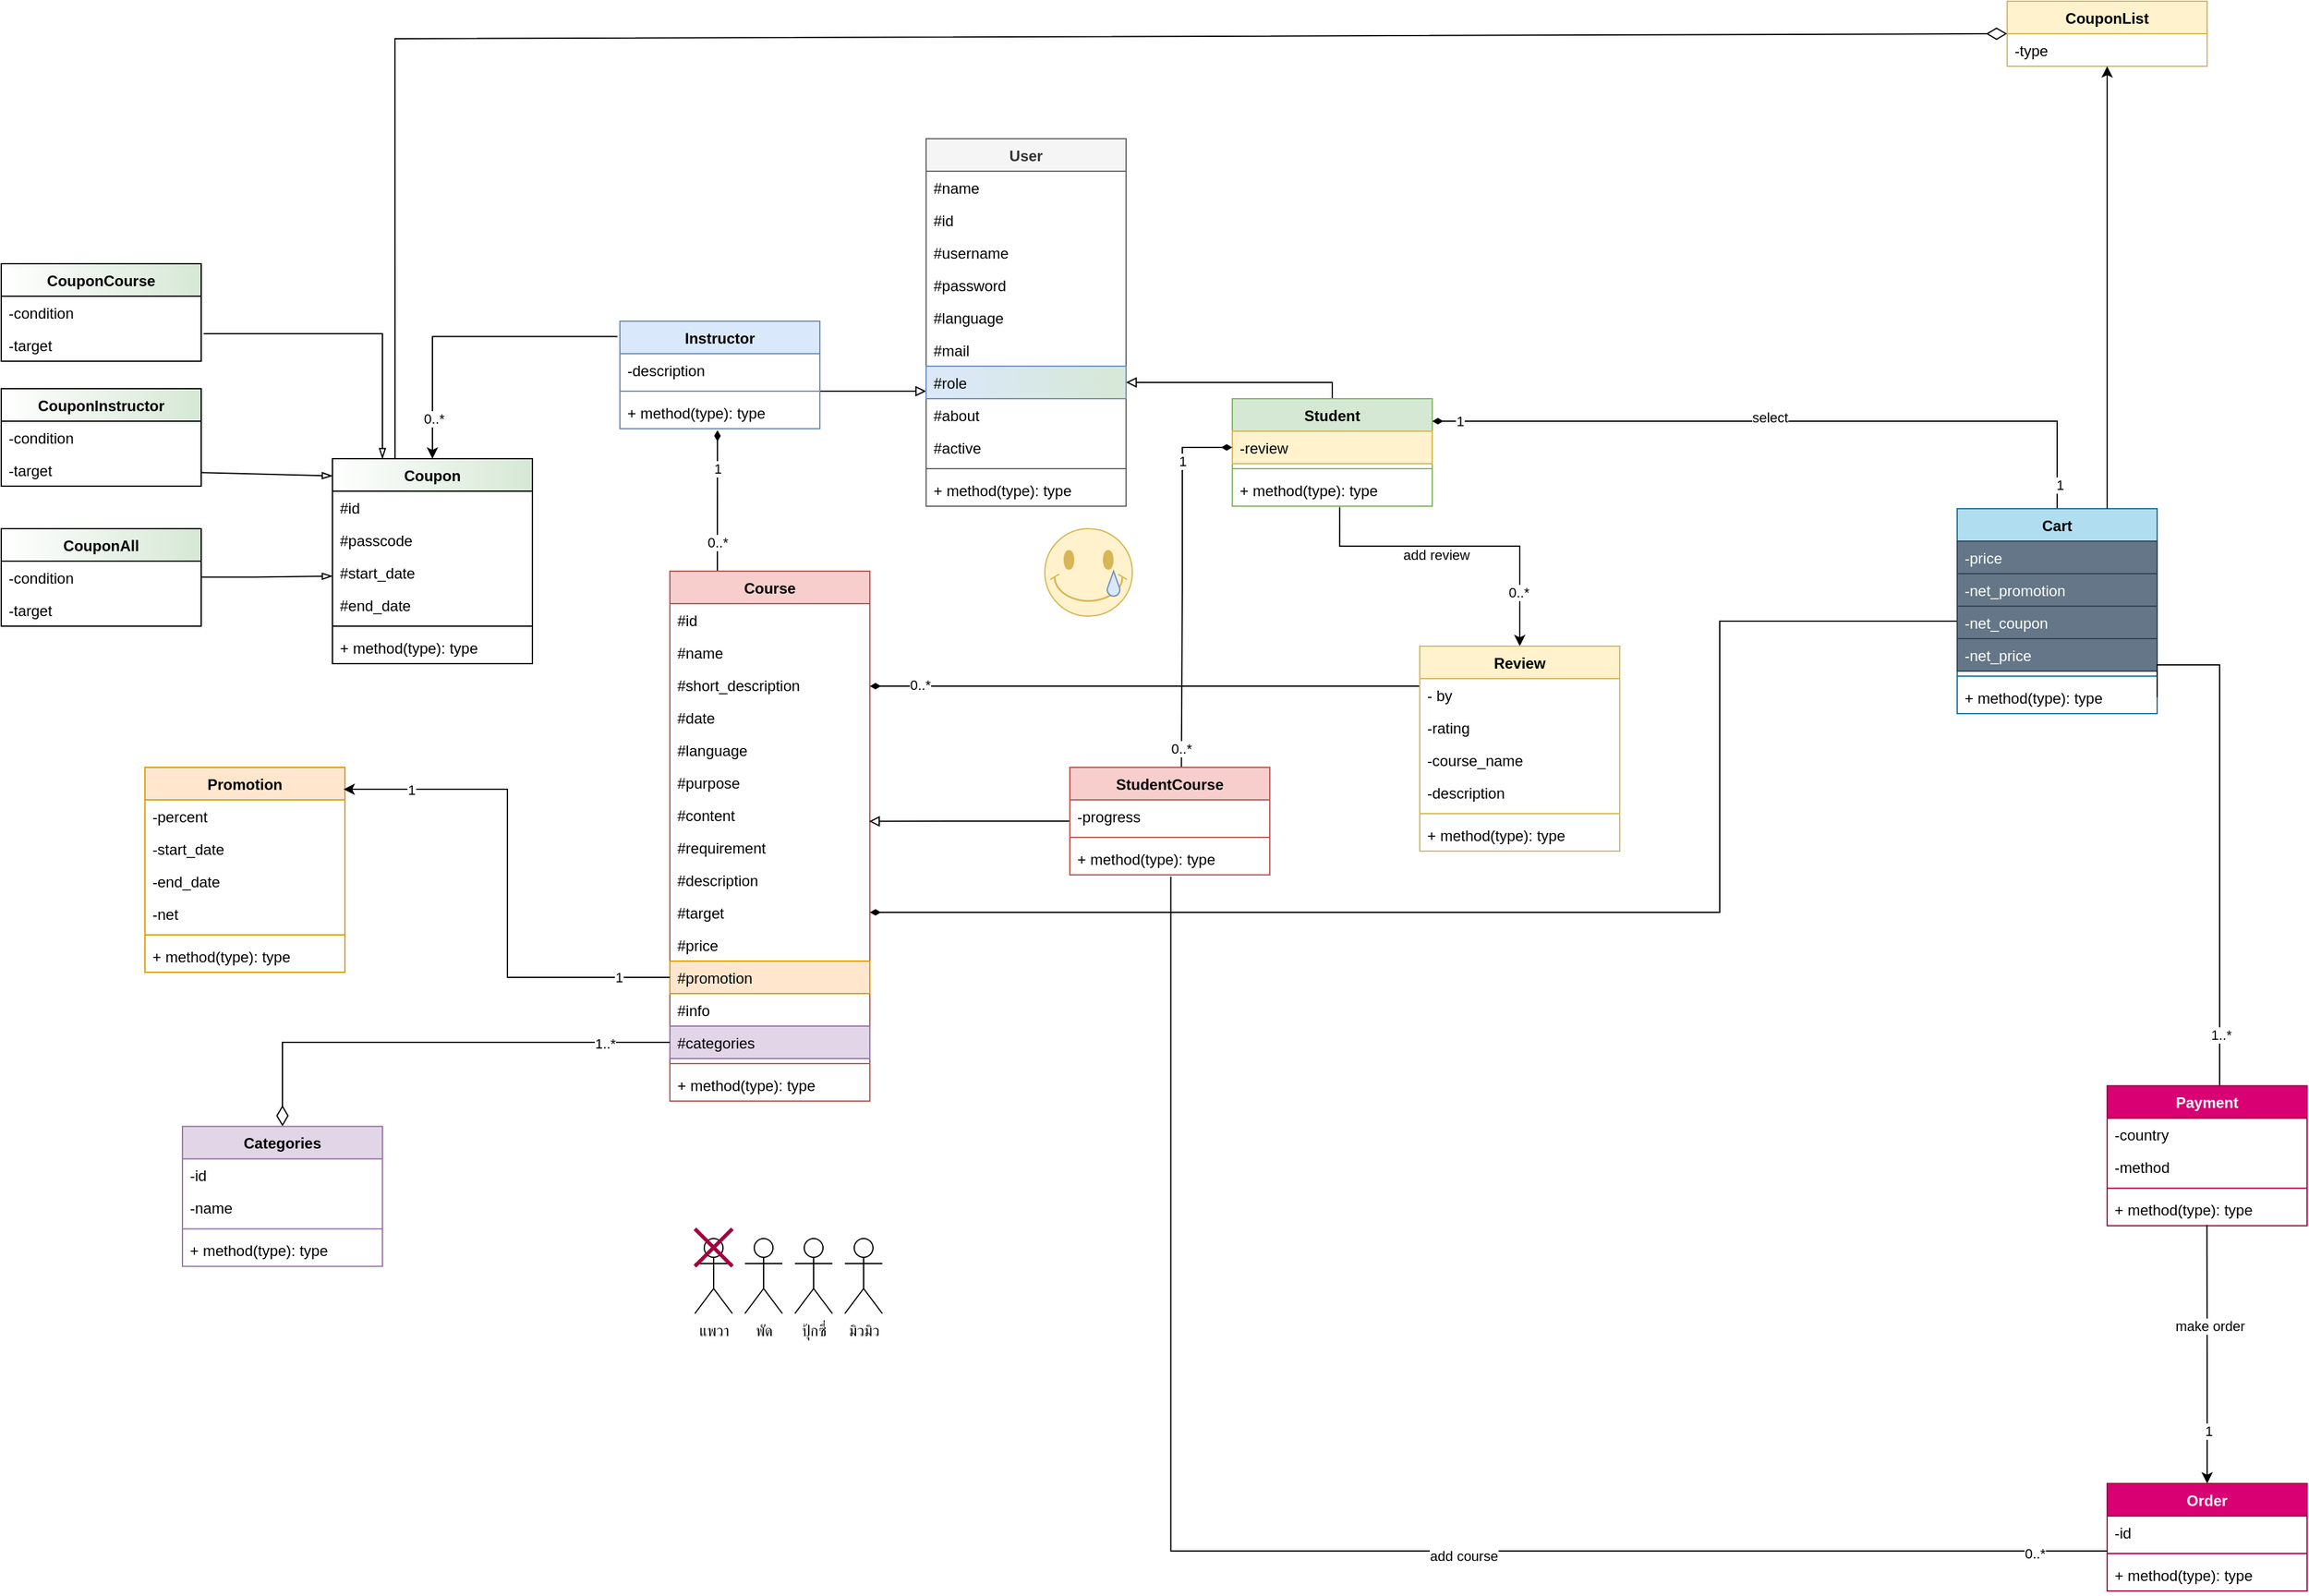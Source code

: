 <mxfile version="20.8.19" type="github">
  <diagram name="Page-1" id="RoZd-cWgufaqt0LcxTIa">
    <mxGraphModel dx="2600" dy="805" grid="1" gridSize="10" guides="1" tooltips="1" connect="1" arrows="1" fold="1" page="1" pageScale="1" pageWidth="850" pageHeight="1100" math="0" shadow="0">
      <root>
        <mxCell id="0" />
        <mxCell id="1" parent="0" />
        <mxCell id="Tzinf3JVh3W3ePzX__Ud-144" style="edgeStyle=orthogonalEdgeStyle;rounded=0;orthogonalLoop=1;jettySize=auto;html=1;endArrow=diamondThin;endFill=1;entryX=0.488;entryY=1.05;entryDx=0;entryDy=0;entryPerimeter=0;" parent="1" source="Tzinf3JVh3W3ePzX__Ud-147" target="Tzinf3JVh3W3ePzX__Ud-170" edge="1">
          <mxGeometry relative="1" as="geometry">
            <mxPoint x="120" y="616" as="targetPoint" />
            <Array as="points">
              <mxPoint x="78" y="656" />
              <mxPoint x="78" y="656" />
            </Array>
          </mxGeometry>
        </mxCell>
        <mxCell id="Tzinf3JVh3W3ePzX__Ud-145" value="1" style="edgeLabel;html=1;align=center;verticalAlign=middle;resizable=0;points=[];" parent="Tzinf3JVh3W3ePzX__Ud-144" vertex="1" connectable="0">
          <mxGeometry x="0.462" relative="1" as="geometry">
            <mxPoint as="offset" />
          </mxGeometry>
        </mxCell>
        <mxCell id="Tzinf3JVh3W3ePzX__Ud-146" value="0..*" style="edgeLabel;html=1;align=center;verticalAlign=middle;resizable=0;points=[];" parent="Tzinf3JVh3W3ePzX__Ud-144" vertex="1" connectable="0">
          <mxGeometry x="-0.58" relative="1" as="geometry">
            <mxPoint as="offset" />
          </mxGeometry>
        </mxCell>
        <mxCell id="Tzinf3JVh3W3ePzX__Ud-147" value="Course" style="swimlane;fontStyle=1;align=center;verticalAlign=top;childLayout=stackLayout;horizontal=1;startSize=26;horizontalStack=0;resizeParent=1;resizeParentMax=0;resizeLast=0;collapsible=1;marginBottom=0;fillColor=#f8cecc;strokeColor=#b85450;" parent="1" vertex="1">
          <mxGeometry x="40" y="686" width="160" height="424" as="geometry" />
        </mxCell>
        <mxCell id="Tzinf3JVh3W3ePzX__Ud-148" value="#id" style="text;strokeColor=none;fillColor=none;align=left;verticalAlign=top;spacingLeft=4;spacingRight=4;overflow=hidden;rotatable=0;points=[[0,0.5],[1,0.5]];portConstraint=eastwest;" parent="Tzinf3JVh3W3ePzX__Ud-147" vertex="1">
          <mxGeometry y="26" width="160" height="26" as="geometry" />
        </mxCell>
        <mxCell id="Tzinf3JVh3W3ePzX__Ud-149" value="#name&#xa;" style="text;strokeColor=none;fillColor=none;align=left;verticalAlign=top;spacingLeft=4;spacingRight=4;overflow=hidden;rotatable=0;points=[[0,0.5],[1,0.5]];portConstraint=eastwest;" parent="Tzinf3JVh3W3ePzX__Ud-147" vertex="1">
          <mxGeometry y="52" width="160" height="26" as="geometry" />
        </mxCell>
        <mxCell id="Tzinf3JVh3W3ePzX__Ud-150" value="#short_description" style="text;strokeColor=none;fillColor=none;align=left;verticalAlign=top;spacingLeft=4;spacingRight=4;overflow=hidden;rotatable=0;points=[[0,0.5],[1,0.5]];portConstraint=eastwest;" parent="Tzinf3JVh3W3ePzX__Ud-147" vertex="1">
          <mxGeometry y="78" width="160" height="26" as="geometry" />
        </mxCell>
        <mxCell id="Tzinf3JVh3W3ePzX__Ud-151" value="#date" style="text;strokeColor=none;fillColor=none;align=left;verticalAlign=top;spacingLeft=4;spacingRight=4;overflow=hidden;rotatable=0;points=[[0,0.5],[1,0.5]];portConstraint=eastwest;" parent="Tzinf3JVh3W3ePzX__Ud-147" vertex="1">
          <mxGeometry y="104" width="160" height="26" as="geometry" />
        </mxCell>
        <mxCell id="Tzinf3JVh3W3ePzX__Ud-152" value="#language" style="text;strokeColor=none;fillColor=none;align=left;verticalAlign=top;spacingLeft=4;spacingRight=4;overflow=hidden;rotatable=0;points=[[0,0.5],[1,0.5]];portConstraint=eastwest;" parent="Tzinf3JVh3W3ePzX__Ud-147" vertex="1">
          <mxGeometry y="130" width="160" height="26" as="geometry" />
        </mxCell>
        <mxCell id="Tzinf3JVh3W3ePzX__Ud-153" value="#purpose" style="text;strokeColor=none;fillColor=none;align=left;verticalAlign=top;spacingLeft=4;spacingRight=4;overflow=hidden;rotatable=0;points=[[0,0.5],[1,0.5]];portConstraint=eastwest;" parent="Tzinf3JVh3W3ePzX__Ud-147" vertex="1">
          <mxGeometry y="156" width="160" height="26" as="geometry" />
        </mxCell>
        <mxCell id="Tzinf3JVh3W3ePzX__Ud-154" value="#content" style="text;strokeColor=none;fillColor=none;align=left;verticalAlign=top;spacingLeft=4;spacingRight=4;overflow=hidden;rotatable=0;points=[[0,0.5],[1,0.5]];portConstraint=eastwest;" parent="Tzinf3JVh3W3ePzX__Ud-147" vertex="1">
          <mxGeometry y="182" width="160" height="26" as="geometry" />
        </mxCell>
        <mxCell id="Tzinf3JVh3W3ePzX__Ud-155" value="#requirement" style="text;strokeColor=none;fillColor=none;align=left;verticalAlign=top;spacingLeft=4;spacingRight=4;overflow=hidden;rotatable=0;points=[[0,0.5],[1,0.5]];portConstraint=eastwest;" parent="Tzinf3JVh3W3ePzX__Ud-147" vertex="1">
          <mxGeometry y="208" width="160" height="26" as="geometry" />
        </mxCell>
        <mxCell id="Tzinf3JVh3W3ePzX__Ud-156" value="#description" style="text;strokeColor=none;fillColor=none;align=left;verticalAlign=top;spacingLeft=4;spacingRight=4;overflow=hidden;rotatable=0;points=[[0,0.5],[1,0.5]];portConstraint=eastwest;" parent="Tzinf3JVh3W3ePzX__Ud-147" vertex="1">
          <mxGeometry y="234" width="160" height="26" as="geometry" />
        </mxCell>
        <mxCell id="Tzinf3JVh3W3ePzX__Ud-157" style="edgeStyle=orthogonalEdgeStyle;rounded=0;orthogonalLoop=1;jettySize=auto;html=1;startArrow=diamondThin;startFill=1;endArrow=none;endFill=0;" parent="Tzinf3JVh3W3ePzX__Ud-147" source="Tzinf3JVh3W3ePzX__Ud-158" edge="1">
          <mxGeometry relative="1" as="geometry">
            <mxPoint x="1030" y="40" as="targetPoint" />
            <Array as="points">
              <mxPoint x="840" y="273" />
              <mxPoint x="840" y="40" />
            </Array>
          </mxGeometry>
        </mxCell>
        <mxCell id="Tzinf3JVh3W3ePzX__Ud-158" value="#target" style="text;strokeColor=none;fillColor=none;align=left;verticalAlign=top;spacingLeft=4;spacingRight=4;overflow=hidden;rotatable=0;points=[[0,0.5],[1,0.5]];portConstraint=eastwest;" parent="Tzinf3JVh3W3ePzX__Ud-147" vertex="1">
          <mxGeometry y="260" width="160" height="26" as="geometry" />
        </mxCell>
        <mxCell id="Tzinf3JVh3W3ePzX__Ud-159" value="#price" style="text;strokeColor=none;fillColor=none;align=left;verticalAlign=top;spacingLeft=4;spacingRight=4;overflow=hidden;rotatable=0;points=[[0,0.5],[1,0.5]];portConstraint=eastwest;" parent="Tzinf3JVh3W3ePzX__Ud-147" vertex="1">
          <mxGeometry y="286" width="160" height="26" as="geometry" />
        </mxCell>
        <mxCell id="Tzinf3JVh3W3ePzX__Ud-160" value="#promotion" style="text;strokeColor=#d79b00;fillColor=#ffe6cc;align=left;verticalAlign=top;spacingLeft=4;spacingRight=4;overflow=hidden;rotatable=0;points=[[0,0.5],[1,0.5]];portConstraint=eastwest;" parent="Tzinf3JVh3W3ePzX__Ud-147" vertex="1">
          <mxGeometry y="312" width="160" height="26" as="geometry" />
        </mxCell>
        <mxCell id="Tzinf3JVh3W3ePzX__Ud-161" value="#info" style="text;strokeColor=none;fillColor=none;align=left;verticalAlign=top;spacingLeft=4;spacingRight=4;overflow=hidden;rotatable=0;points=[[0,0.5],[1,0.5]];portConstraint=eastwest;" parent="Tzinf3JVh3W3ePzX__Ud-147" vertex="1">
          <mxGeometry y="338" width="160" height="26" as="geometry" />
        </mxCell>
        <mxCell id="Tzinf3JVh3W3ePzX__Ud-162" value="#categories" style="text;strokeColor=#9673a6;fillColor=#e1d5e7;align=left;verticalAlign=top;spacingLeft=4;spacingRight=4;overflow=hidden;rotatable=0;points=[[0,0.5],[1,0.5]];portConstraint=eastwest;" parent="Tzinf3JVh3W3ePzX__Ud-147" vertex="1">
          <mxGeometry y="364" width="160" height="26" as="geometry" />
        </mxCell>
        <mxCell id="Tzinf3JVh3W3ePzX__Ud-163" value="" style="line;strokeWidth=1;fillColor=none;align=left;verticalAlign=middle;spacingTop=-1;spacingLeft=3;spacingRight=3;rotatable=0;labelPosition=right;points=[];portConstraint=eastwest;strokeColor=inherit;" parent="Tzinf3JVh3W3ePzX__Ud-147" vertex="1">
          <mxGeometry y="390" width="160" height="8" as="geometry" />
        </mxCell>
        <mxCell id="Tzinf3JVh3W3ePzX__Ud-164" value="+ method(type): type" style="text;strokeColor=none;fillColor=none;align=left;verticalAlign=top;spacingLeft=4;spacingRight=4;overflow=hidden;rotatable=0;points=[[0,0.5],[1,0.5]];portConstraint=eastwest;" parent="Tzinf3JVh3W3ePzX__Ud-147" vertex="1">
          <mxGeometry y="398" width="160" height="26" as="geometry" />
        </mxCell>
        <mxCell id="Tzinf3JVh3W3ePzX__Ud-165" style="edgeStyle=orthogonalEdgeStyle;rounded=0;orthogonalLoop=1;jettySize=auto;html=1;endArrow=block;endFill=0;startArrow=none;startFill=0;" parent="1" source="Tzinf3JVh3W3ePzX__Ud-166" target="Tzinf3JVh3W3ePzX__Ud-183" edge="1">
          <mxGeometry relative="1" as="geometry">
            <Array as="points">
              <mxPoint x="230" y="542" />
              <mxPoint x="230" y="542" />
            </Array>
          </mxGeometry>
        </mxCell>
        <mxCell id="Tzinf3JVh3W3ePzX__Ud-166" value="Instructor" style="swimlane;fontStyle=1;align=center;verticalAlign=top;childLayout=stackLayout;horizontal=1;startSize=26;horizontalStack=0;resizeParent=1;resizeParentMax=0;resizeLast=0;collapsible=1;marginBottom=0;fillColor=#dae8fc;strokeColor=#6c8ebf;" parent="1" vertex="1">
          <mxGeometry y="486" width="160" height="86" as="geometry" />
        </mxCell>
        <mxCell id="Tzinf3JVh3W3ePzX__Ud-167" value="-description" style="text;strokeColor=none;fillColor=none;align=left;verticalAlign=top;spacingLeft=4;spacingRight=4;overflow=hidden;rotatable=0;points=[[0,0.5],[1,0.5]];portConstraint=eastwest;" parent="Tzinf3JVh3W3ePzX__Ud-166" vertex="1">
          <mxGeometry y="26" width="160" height="26" as="geometry" />
        </mxCell>
        <mxCell id="Tzinf3JVh3W3ePzX__Ud-169" value="" style="line;strokeWidth=1;fillColor=none;align=left;verticalAlign=middle;spacingTop=-1;spacingLeft=3;spacingRight=3;rotatable=0;labelPosition=right;points=[];portConstraint=eastwest;strokeColor=inherit;" parent="Tzinf3JVh3W3ePzX__Ud-166" vertex="1">
          <mxGeometry y="52" width="160" height="8" as="geometry" />
        </mxCell>
        <mxCell id="Tzinf3JVh3W3ePzX__Ud-170" value="+ method(type): type" style="text;strokeColor=none;fillColor=none;align=left;verticalAlign=top;spacingLeft=4;spacingRight=4;overflow=hidden;rotatable=0;points=[[0,0.5],[1,0.5]];portConstraint=eastwest;" parent="Tzinf3JVh3W3ePzX__Ud-166" vertex="1">
          <mxGeometry y="60" width="160" height="26" as="geometry" />
        </mxCell>
        <mxCell id="Tzinf3JVh3W3ePzX__Ud-171" style="edgeStyle=orthogonalEdgeStyle;rounded=0;orthogonalLoop=1;jettySize=auto;html=1;endArrow=block;endFill=0;startArrow=none;startFill=0;entryX=1;entryY=0.5;entryDx=0;entryDy=0;" parent="1" source="Tzinf3JVh3W3ePzX__Ud-172" target="Tzinf3JVh3W3ePzX__Ud-183" edge="1">
          <mxGeometry relative="1" as="geometry">
            <Array as="points">
              <mxPoint x="570" y="535" />
            </Array>
          </mxGeometry>
        </mxCell>
        <mxCell id="Tzinf3JVh3W3ePzX__Ud-172" value="Student" style="swimlane;fontStyle=1;align=center;verticalAlign=top;childLayout=stackLayout;horizontal=1;startSize=26;horizontalStack=0;resizeParent=1;resizeParentMax=0;resizeLast=0;collapsible=1;marginBottom=0;fillColor=#d5e8d4;strokeColor=#82b366;" parent="1" vertex="1">
          <mxGeometry x="490" y="548" width="160" height="86" as="geometry" />
        </mxCell>
        <mxCell id="Tzinf3JVh3W3ePzX__Ud-173" value="-review" style="text;strokeColor=#d6b656;fillColor=#fff2cc;align=left;verticalAlign=top;spacingLeft=4;spacingRight=4;overflow=hidden;rotatable=0;points=[[0,0.5],[1,0.5]];portConstraint=eastwest;" parent="Tzinf3JVh3W3ePzX__Ud-172" vertex="1">
          <mxGeometry y="26" width="160" height="26" as="geometry" />
        </mxCell>
        <mxCell id="Tzinf3JVh3W3ePzX__Ud-174" value="" style="line;strokeWidth=1;fillColor=none;align=left;verticalAlign=middle;spacingTop=-1;spacingLeft=3;spacingRight=3;rotatable=0;labelPosition=right;points=[];portConstraint=eastwest;strokeColor=inherit;" parent="Tzinf3JVh3W3ePzX__Ud-172" vertex="1">
          <mxGeometry y="52" width="160" height="8" as="geometry" />
        </mxCell>
        <mxCell id="Tzinf3JVh3W3ePzX__Ud-175" value="+ method(type): type" style="text;strokeColor=none;fillColor=none;align=left;verticalAlign=top;spacingLeft=4;spacingRight=4;overflow=hidden;rotatable=0;points=[[0,0.5],[1,0.5]];portConstraint=eastwest;" parent="Tzinf3JVh3W3ePzX__Ud-172" vertex="1">
          <mxGeometry y="60" width="160" height="26" as="geometry" />
        </mxCell>
        <mxCell id="Tzinf3JVh3W3ePzX__Ud-176" value="User" style="swimlane;fontStyle=1;align=center;verticalAlign=top;childLayout=stackLayout;horizontal=1;startSize=26;horizontalStack=0;resizeParent=1;resizeParentMax=0;resizeLast=0;collapsible=1;marginBottom=0;fillColor=#f5f5f5;fontColor=#333333;strokeColor=#666666;" parent="1" vertex="1">
          <mxGeometry x="245" y="340" width="160" height="294" as="geometry">
            <mxRectangle x="640" y="80" width="90" height="30" as="alternateBounds" />
          </mxGeometry>
        </mxCell>
        <mxCell id="Tzinf3JVh3W3ePzX__Ud-177" value="#name" style="text;strokeColor=none;fillColor=none;align=left;verticalAlign=top;spacingLeft=4;spacingRight=4;overflow=hidden;rotatable=0;points=[[0,0.5],[1,0.5]];portConstraint=eastwest;" parent="Tzinf3JVh3W3ePzX__Ud-176" vertex="1">
          <mxGeometry y="26" width="160" height="26" as="geometry" />
        </mxCell>
        <mxCell id="Tzinf3JVh3W3ePzX__Ud-178" value="#id" style="text;strokeColor=none;fillColor=none;align=left;verticalAlign=top;spacingLeft=4;spacingRight=4;overflow=hidden;rotatable=0;points=[[0,0.5],[1,0.5]];portConstraint=eastwest;" parent="Tzinf3JVh3W3ePzX__Ud-176" vertex="1">
          <mxGeometry y="52" width="160" height="26" as="geometry" />
        </mxCell>
        <mxCell id="Tzinf3JVh3W3ePzX__Ud-179" value="#username" style="text;strokeColor=none;fillColor=none;align=left;verticalAlign=top;spacingLeft=4;spacingRight=4;overflow=hidden;rotatable=0;points=[[0,0.5],[1,0.5]];portConstraint=eastwest;" parent="Tzinf3JVh3W3ePzX__Ud-176" vertex="1">
          <mxGeometry y="78" width="160" height="26" as="geometry" />
        </mxCell>
        <mxCell id="Tzinf3JVh3W3ePzX__Ud-180" value="#password" style="text;strokeColor=none;fillColor=none;align=left;verticalAlign=top;spacingLeft=4;spacingRight=4;overflow=hidden;rotatable=0;points=[[0,0.5],[1,0.5]];portConstraint=eastwest;" parent="Tzinf3JVh3W3ePzX__Ud-176" vertex="1">
          <mxGeometry y="104" width="160" height="26" as="geometry" />
        </mxCell>
        <mxCell id="Tzinf3JVh3W3ePzX__Ud-181" value="#language" style="text;strokeColor=none;fillColor=none;align=left;verticalAlign=top;spacingLeft=4;spacingRight=4;overflow=hidden;rotatable=0;points=[[0,0.5],[1,0.5]];portConstraint=eastwest;" parent="Tzinf3JVh3W3ePzX__Ud-176" vertex="1">
          <mxGeometry y="130" width="160" height="26" as="geometry" />
        </mxCell>
        <mxCell id="Tzinf3JVh3W3ePzX__Ud-182" value="#mail" style="text;strokeColor=none;fillColor=none;align=left;verticalAlign=top;spacingLeft=4;spacingRight=4;overflow=hidden;rotatable=0;points=[[0,0.5],[1,0.5]];portConstraint=eastwest;" parent="Tzinf3JVh3W3ePzX__Ud-176" vertex="1">
          <mxGeometry y="156" width="160" height="26" as="geometry" />
        </mxCell>
        <mxCell id="Tzinf3JVh3W3ePzX__Ud-183" value="#role" style="text;strokeColor=#6c8ebf;fillColor=#dae8fc;align=left;verticalAlign=top;spacingLeft=4;spacingRight=4;overflow=hidden;rotatable=0;points=[[0,0.5],[1,0.5]];portConstraint=eastwest;gradientColor=#d6e8d5;gradientDirection=east;" parent="Tzinf3JVh3W3ePzX__Ud-176" vertex="1">
          <mxGeometry y="182" width="160" height="26" as="geometry" />
        </mxCell>
        <mxCell id="Tzinf3JVh3W3ePzX__Ud-184" value="#about" style="text;strokeColor=none;fillColor=none;align=left;verticalAlign=top;spacingLeft=4;spacingRight=4;overflow=hidden;rotatable=0;points=[[0,0.5],[1,0.5]];portConstraint=eastwest;" parent="Tzinf3JVh3W3ePzX__Ud-176" vertex="1">
          <mxGeometry y="208" width="160" height="26" as="geometry" />
        </mxCell>
        <mxCell id="Tzinf3JVh3W3ePzX__Ud-185" value="#active" style="text;strokeColor=none;fillColor=none;align=left;verticalAlign=top;spacingLeft=4;spacingRight=4;overflow=hidden;rotatable=0;points=[[0,0.5],[1,0.5]];portConstraint=eastwest;" parent="Tzinf3JVh3W3ePzX__Ud-176" vertex="1">
          <mxGeometry y="234" width="160" height="26" as="geometry" />
        </mxCell>
        <mxCell id="Tzinf3JVh3W3ePzX__Ud-186" value="" style="line;strokeWidth=1;fillColor=none;align=left;verticalAlign=middle;spacingTop=-1;spacingLeft=3;spacingRight=3;rotatable=0;labelPosition=right;points=[];portConstraint=eastwest;strokeColor=inherit;" parent="Tzinf3JVh3W3ePzX__Ud-176" vertex="1">
          <mxGeometry y="260" width="160" height="8" as="geometry" />
        </mxCell>
        <mxCell id="Tzinf3JVh3W3ePzX__Ud-187" value="+ method(type): type" style="text;strokeColor=none;fillColor=none;align=left;verticalAlign=top;spacingLeft=4;spacingRight=4;overflow=hidden;rotatable=0;points=[[0,0.5],[1,0.5]];portConstraint=eastwest;" parent="Tzinf3JVh3W3ePzX__Ud-176" vertex="1">
          <mxGeometry y="268" width="160" height="26" as="geometry" />
        </mxCell>
        <mxCell id="Tzinf3JVh3W3ePzX__Ud-188" style="edgeStyle=orthogonalEdgeStyle;rounded=0;orthogonalLoop=1;jettySize=auto;html=1;entryX=0.537;entryY=1.027;entryDx=0;entryDy=0;startArrow=classic;startFill=1;endArrow=none;endFill=0;entryPerimeter=0;" parent="1" source="Tzinf3JVh3W3ePzX__Ud-193" target="Tzinf3JVh3W3ePzX__Ud-175" edge="1">
          <mxGeometry relative="1" as="geometry">
            <Array as="points">
              <mxPoint x="720" y="666" />
              <mxPoint x="576" y="666" />
            </Array>
          </mxGeometry>
        </mxCell>
        <mxCell id="Tzinf3JVh3W3ePzX__Ud-189" value="add review" style="edgeLabel;html=1;align=center;verticalAlign=middle;resizable=0;points=[];" parent="Tzinf3JVh3W3ePzX__Ud-188" vertex="1" connectable="0">
          <mxGeometry x="0.156" relative="1" as="geometry">
            <mxPoint y="7" as="offset" />
          </mxGeometry>
        </mxCell>
        <mxCell id="Tzinf3JVh3W3ePzX__Ud-190" value="0..*" style="edgeLabel;html=1;align=center;verticalAlign=middle;resizable=0;points=[];" parent="Tzinf3JVh3W3ePzX__Ud-188" vertex="1" connectable="0">
          <mxGeometry x="-0.664" y="1" relative="1" as="geometry">
            <mxPoint as="offset" />
          </mxGeometry>
        </mxCell>
        <mxCell id="Tzinf3JVh3W3ePzX__Ud-191" style="edgeStyle=orthogonalEdgeStyle;rounded=0;orthogonalLoop=1;jettySize=auto;html=1;startArrow=none;startFill=0;endArrow=diamondThin;endFill=1;" parent="1" source="Tzinf3JVh3W3ePzX__Ud-193" target="Tzinf3JVh3W3ePzX__Ud-147" edge="1">
          <mxGeometry relative="1" as="geometry">
            <Array as="points">
              <mxPoint x="280" y="778" />
              <mxPoint x="280" y="778" />
            </Array>
          </mxGeometry>
        </mxCell>
        <mxCell id="Tzinf3JVh3W3ePzX__Ud-192" value="0..*" style="edgeLabel;html=1;align=center;verticalAlign=middle;resizable=0;points=[];" parent="Tzinf3JVh3W3ePzX__Ud-191" vertex="1" connectable="0">
          <mxGeometry x="-0.771" y="2" relative="1" as="geometry">
            <mxPoint x="-350" y="-3" as="offset" />
          </mxGeometry>
        </mxCell>
        <mxCell id="Tzinf3JVh3W3ePzX__Ud-193" value="Review" style="swimlane;fontStyle=1;align=center;verticalAlign=top;childLayout=stackLayout;horizontal=1;startSize=26;horizontalStack=0;resizeParent=1;resizeParentMax=0;resizeLast=0;collapsible=1;marginBottom=0;fillColor=#fff2cc;strokeColor=#d6b656;" parent="1" vertex="1">
          <mxGeometry x="640" y="746" width="160" height="164" as="geometry" />
        </mxCell>
        <mxCell id="Tzinf3JVh3W3ePzX__Ud-194" value="- by" style="text;strokeColor=none;fillColor=none;align=left;verticalAlign=top;spacingLeft=4;spacingRight=4;overflow=hidden;rotatable=0;points=[[0,0.5],[1,0.5]];portConstraint=eastwest;" parent="Tzinf3JVh3W3ePzX__Ud-193" vertex="1">
          <mxGeometry y="26" width="160" height="26" as="geometry" />
        </mxCell>
        <mxCell id="Tzinf3JVh3W3ePzX__Ud-195" value="-rating" style="text;strokeColor=none;fillColor=none;align=left;verticalAlign=top;spacingLeft=4;spacingRight=4;overflow=hidden;rotatable=0;points=[[0,0.5],[1,0.5]];portConstraint=eastwest;" parent="Tzinf3JVh3W3ePzX__Ud-193" vertex="1">
          <mxGeometry y="52" width="160" height="26" as="geometry" />
        </mxCell>
        <mxCell id="Tzinf3JVh3W3ePzX__Ud-196" value="-course_name" style="text;strokeColor=none;fillColor=none;align=left;verticalAlign=top;spacingLeft=4;spacingRight=4;overflow=hidden;rotatable=0;points=[[0,0.5],[1,0.5]];portConstraint=eastwest;" parent="Tzinf3JVh3W3ePzX__Ud-193" vertex="1">
          <mxGeometry y="78" width="160" height="26" as="geometry" />
        </mxCell>
        <mxCell id="Tzinf3JVh3W3ePzX__Ud-197" value="-description" style="text;strokeColor=none;fillColor=none;align=left;verticalAlign=top;spacingLeft=4;spacingRight=4;overflow=hidden;rotatable=0;points=[[0,0.5],[1,0.5]];portConstraint=eastwest;" parent="Tzinf3JVh3W3ePzX__Ud-193" vertex="1">
          <mxGeometry y="104" width="160" height="26" as="geometry" />
        </mxCell>
        <mxCell id="Tzinf3JVh3W3ePzX__Ud-198" value="" style="line;strokeWidth=1;fillColor=none;align=left;verticalAlign=middle;spacingTop=-1;spacingLeft=3;spacingRight=3;rotatable=0;labelPosition=right;points=[];portConstraint=eastwest;strokeColor=inherit;" parent="Tzinf3JVh3W3ePzX__Ud-193" vertex="1">
          <mxGeometry y="130" width="160" height="8" as="geometry" />
        </mxCell>
        <mxCell id="Tzinf3JVh3W3ePzX__Ud-199" value="+ method(type): type" style="text;strokeColor=none;fillColor=none;align=left;verticalAlign=top;spacingLeft=4;spacingRight=4;overflow=hidden;rotatable=0;points=[[0,0.5],[1,0.5]];portConstraint=eastwest;" parent="Tzinf3JVh3W3ePzX__Ud-193" vertex="1">
          <mxGeometry y="138" width="160" height="26" as="geometry" />
        </mxCell>
        <mxCell id="Tzinf3JVh3W3ePzX__Ud-200" style="edgeStyle=orthogonalEdgeStyle;rounded=0;orthogonalLoop=1;jettySize=auto;html=1;entryX=0;entryY=0.5;entryDx=0;entryDy=0;startArrow=diamondThin;startFill=0;endArrow=none;endFill=0;exitX=0.5;exitY=0;exitDx=0;exitDy=0;endSize=0;startSize=14;" parent="1" source="Tzinf3JVh3W3ePzX__Ud-202" target="Tzinf3JVh3W3ePzX__Ud-162" edge="1">
          <mxGeometry relative="1" as="geometry">
            <Array as="points">
              <mxPoint x="-270" y="1063" />
            </Array>
          </mxGeometry>
        </mxCell>
        <mxCell id="Tzinf3JVh3W3ePzX__Ud-201" value="1..*" style="edgeLabel;html=1;align=center;verticalAlign=middle;resizable=0;points=[];" parent="Tzinf3JVh3W3ePzX__Ud-200" vertex="1" connectable="0">
          <mxGeometry x="0.721" y="-1" relative="1" as="geometry">
            <mxPoint as="offset" />
          </mxGeometry>
        </mxCell>
        <mxCell id="Tzinf3JVh3W3ePzX__Ud-202" value="Categories" style="swimlane;fontStyle=1;align=center;verticalAlign=top;childLayout=stackLayout;horizontal=1;startSize=26;horizontalStack=0;resizeParent=1;resizeParentMax=0;resizeLast=0;collapsible=1;marginBottom=0;fillColor=#e1d5e7;strokeColor=#9673a6;" parent="1" vertex="1">
          <mxGeometry x="-350" y="1130.21" width="160" height="112" as="geometry" />
        </mxCell>
        <mxCell id="Tzinf3JVh3W3ePzX__Ud-203" value="-id" style="text;strokeColor=none;fillColor=none;align=left;verticalAlign=top;spacingLeft=4;spacingRight=4;overflow=hidden;rotatable=0;points=[[0,0.5],[1,0.5]];portConstraint=eastwest;" parent="Tzinf3JVh3W3ePzX__Ud-202" vertex="1">
          <mxGeometry y="26" width="160" height="26" as="geometry" />
        </mxCell>
        <mxCell id="Tzinf3JVh3W3ePzX__Ud-204" value="-name" style="text;strokeColor=none;fillColor=none;align=left;verticalAlign=top;spacingLeft=4;spacingRight=4;overflow=hidden;rotatable=0;points=[[0,0.5],[1,0.5]];portConstraint=eastwest;" parent="Tzinf3JVh3W3ePzX__Ud-202" vertex="1">
          <mxGeometry y="52" width="160" height="26" as="geometry" />
        </mxCell>
        <mxCell id="Tzinf3JVh3W3ePzX__Ud-205" value="" style="line;strokeWidth=1;fillColor=none;align=left;verticalAlign=middle;spacingTop=-1;spacingLeft=3;spacingRight=3;rotatable=0;labelPosition=right;points=[];portConstraint=eastwest;strokeColor=inherit;" parent="Tzinf3JVh3W3ePzX__Ud-202" vertex="1">
          <mxGeometry y="78" width="160" height="8" as="geometry" />
        </mxCell>
        <mxCell id="Tzinf3JVh3W3ePzX__Ud-206" value="+ method(type): type" style="text;strokeColor=none;fillColor=none;align=left;verticalAlign=top;spacingLeft=4;spacingRight=4;overflow=hidden;rotatable=0;points=[[0,0.5],[1,0.5]];portConstraint=eastwest;" parent="Tzinf3JVh3W3ePzX__Ud-202" vertex="1">
          <mxGeometry y="86" width="160" height="26" as="geometry" />
        </mxCell>
        <mxCell id="Tzinf3JVh3W3ePzX__Ud-207" style="edgeStyle=orthogonalEdgeStyle;rounded=0;orthogonalLoop=1;jettySize=auto;html=1;startArrow=none;startFill=0;endArrow=diamondThin;endFill=1;" parent="1" source="Tzinf3JVh3W3ePzX__Ud-212" edge="1">
          <mxGeometry relative="1" as="geometry">
            <Array as="points">
              <mxPoint x="1150" y="566" />
            </Array>
            <mxPoint x="650" y="566" as="targetPoint" />
          </mxGeometry>
        </mxCell>
        <mxCell id="Tzinf3JVh3W3ePzX__Ud-208" value="1" style="edgeLabel;html=1;align=center;verticalAlign=middle;resizable=0;points=[];" parent="Tzinf3JVh3W3ePzX__Ud-207" vertex="1" connectable="0">
          <mxGeometry x="-0.931" y="-2" relative="1" as="geometry">
            <mxPoint as="offset" />
          </mxGeometry>
        </mxCell>
        <mxCell id="Tzinf3JVh3W3ePzX__Ud-209" value="1" style="edgeLabel;html=1;align=center;verticalAlign=middle;resizable=0;points=[];" parent="Tzinf3JVh3W3ePzX__Ud-207" vertex="1" connectable="0">
          <mxGeometry x="0.923" relative="1" as="geometry">
            <mxPoint as="offset" />
          </mxGeometry>
        </mxCell>
        <mxCell id="Tzinf3JVh3W3ePzX__Ud-210" value="select" style="edgeLabel;html=1;align=center;verticalAlign=middle;resizable=0;points=[];" parent="Tzinf3JVh3W3ePzX__Ud-207" vertex="1" connectable="0">
          <mxGeometry x="0.054" y="-3" relative="1" as="geometry">
            <mxPoint as="offset" />
          </mxGeometry>
        </mxCell>
        <mxCell id="Tzinf3JVh3W3ePzX__Ud-212" value="Cart" style="swimlane;fontStyle=1;align=center;verticalAlign=top;childLayout=stackLayout;horizontal=1;startSize=26;horizontalStack=0;resizeParent=1;resizeParentMax=0;resizeLast=0;collapsible=1;marginBottom=0;fillColor=#b1ddf0;strokeColor=#10739e;" parent="1" vertex="1">
          <mxGeometry x="1070" y="636" width="160" height="164" as="geometry" />
        </mxCell>
        <mxCell id="Tzinf3JVh3W3ePzX__Ud-213" value="-price&#xa;" style="text;strokeColor=#314354;fillColor=#647687;align=left;verticalAlign=top;spacingLeft=4;spacingRight=4;overflow=hidden;rotatable=0;points=[[0,0.5],[1,0.5]];portConstraint=eastwest;fontColor=#ffffff;" parent="Tzinf3JVh3W3ePzX__Ud-212" vertex="1">
          <mxGeometry y="26" width="160" height="26" as="geometry" />
        </mxCell>
        <mxCell id="Tzinf3JVh3W3ePzX__Ud-214" value="-net_promotion" style="text;strokeColor=#314354;fillColor=#647687;align=left;verticalAlign=top;spacingLeft=4;spacingRight=4;overflow=hidden;rotatable=0;points=[[0,0.5],[1,0.5]];portConstraint=eastwest;fontColor=#ffffff;" parent="Tzinf3JVh3W3ePzX__Ud-212" vertex="1">
          <mxGeometry y="52" width="160" height="26" as="geometry" />
        </mxCell>
        <mxCell id="Tzinf3JVh3W3ePzX__Ud-287" value="-net_coupon" style="text;strokeColor=#314354;fillColor=#647687;align=left;verticalAlign=top;spacingLeft=4;spacingRight=4;overflow=hidden;rotatable=0;points=[[0,0.5],[1,0.5]];portConstraint=eastwest;fontColor=#ffffff;" parent="Tzinf3JVh3W3ePzX__Ud-212" vertex="1">
          <mxGeometry y="78" width="160" height="26" as="geometry" />
        </mxCell>
        <mxCell id="Tzinf3JVh3W3ePzX__Ud-215" value="-net_price&#xa;" style="text;strokeColor=#314354;fillColor=#647687;align=left;verticalAlign=top;spacingLeft=4;spacingRight=4;overflow=hidden;rotatable=0;points=[[0,0.5],[1,0.5]];portConstraint=eastwest;fontColor=#ffffff;" parent="Tzinf3JVh3W3ePzX__Ud-212" vertex="1">
          <mxGeometry y="104" width="160" height="26" as="geometry" />
        </mxCell>
        <mxCell id="Tzinf3JVh3W3ePzX__Ud-216" value="" style="line;strokeWidth=1;fillColor=none;align=left;verticalAlign=middle;spacingTop=-1;spacingLeft=3;spacingRight=3;rotatable=0;labelPosition=right;points=[];portConstraint=eastwest;strokeColor=inherit;" parent="Tzinf3JVh3W3ePzX__Ud-212" vertex="1">
          <mxGeometry y="130" width="160" height="8" as="geometry" />
        </mxCell>
        <mxCell id="Tzinf3JVh3W3ePzX__Ud-217" value="+ method(type): type" style="text;strokeColor=none;fillColor=none;align=left;verticalAlign=top;spacingLeft=4;spacingRight=4;overflow=hidden;rotatable=0;points=[[0,0.5],[1,0.5]];portConstraint=eastwest;" parent="Tzinf3JVh3W3ePzX__Ud-212" vertex="1">
          <mxGeometry y="138" width="160" height="26" as="geometry" />
        </mxCell>
        <mxCell id="Tzinf3JVh3W3ePzX__Ud-218" style="edgeStyle=orthogonalEdgeStyle;rounded=0;orthogonalLoop=1;jettySize=auto;html=1;startArrow=none;startFill=0;endArrow=none;endFill=0;entryX=1;entryY=0.5;entryDx=0;entryDy=0;" parent="1" source="Tzinf3JVh3W3ePzX__Ud-220" target="Tzinf3JVh3W3ePzX__Ud-217" edge="1">
          <mxGeometry relative="1" as="geometry">
            <mxPoint x="1171" y="867.71" as="targetPoint" />
            <Array as="points">
              <mxPoint x="1280" y="761" />
              <mxPoint x="1230" y="761" />
            </Array>
          </mxGeometry>
        </mxCell>
        <mxCell id="Tzinf3JVh3W3ePzX__Ud-294" value="1..*" style="edgeLabel;html=1;align=center;verticalAlign=middle;resizable=0;points=[];" parent="Tzinf3JVh3W3ePzX__Ud-218" vertex="1" connectable="0">
          <mxGeometry x="-0.802" y="-1" relative="1" as="geometry">
            <mxPoint as="offset" />
          </mxGeometry>
        </mxCell>
        <mxCell id="Tzinf3JVh3W3ePzX__Ud-220" value="Payment" style="swimlane;fontStyle=1;align=center;verticalAlign=top;childLayout=stackLayout;horizontal=1;startSize=26;horizontalStack=0;resizeParent=1;resizeParentMax=0;resizeLast=0;collapsible=1;marginBottom=0;fillColor=#d80073;fontColor=#ffffff;strokeColor=#A50040;" parent="1" vertex="1">
          <mxGeometry x="1190" y="1097.71" width="160" height="112" as="geometry" />
        </mxCell>
        <mxCell id="Tzinf3JVh3W3ePzX__Ud-221" value="-country" style="text;strokeColor=none;fillColor=none;align=left;verticalAlign=top;spacingLeft=4;spacingRight=4;overflow=hidden;rotatable=0;points=[[0,0.5],[1,0.5]];portConstraint=eastwest;" parent="Tzinf3JVh3W3ePzX__Ud-220" vertex="1">
          <mxGeometry y="26" width="160" height="26" as="geometry" />
        </mxCell>
        <mxCell id="Tzinf3JVh3W3ePzX__Ud-222" value="-method" style="text;strokeColor=none;fillColor=none;align=left;verticalAlign=top;spacingLeft=4;spacingRight=4;overflow=hidden;rotatable=0;points=[[0,0.5],[1,0.5]];portConstraint=eastwest;" parent="Tzinf3JVh3W3ePzX__Ud-220" vertex="1">
          <mxGeometry y="52" width="160" height="26" as="geometry" />
        </mxCell>
        <mxCell id="Tzinf3JVh3W3ePzX__Ud-225" value="" style="line;strokeWidth=1;fillColor=none;align=left;verticalAlign=middle;spacingTop=-1;spacingLeft=3;spacingRight=3;rotatable=0;labelPosition=right;points=[];portConstraint=eastwest;strokeColor=inherit;" parent="Tzinf3JVh3W3ePzX__Ud-220" vertex="1">
          <mxGeometry y="78" width="160" height="8" as="geometry" />
        </mxCell>
        <mxCell id="Tzinf3JVh3W3ePzX__Ud-226" value="+ method(type): type" style="text;strokeColor=none;fillColor=none;align=left;verticalAlign=top;spacingLeft=4;spacingRight=4;overflow=hidden;rotatable=0;points=[[0,0.5],[1,0.5]];portConstraint=eastwest;" parent="Tzinf3JVh3W3ePzX__Ud-220" vertex="1">
          <mxGeometry y="86" width="160" height="26" as="geometry" />
        </mxCell>
        <mxCell id="Tzinf3JVh3W3ePzX__Ud-227" value="Promotion" style="swimlane;fontStyle=1;align=center;verticalAlign=top;childLayout=stackLayout;horizontal=1;startSize=26;horizontalStack=0;resizeParent=1;resizeParentMax=0;resizeLast=0;collapsible=1;marginBottom=0;fillColor=#ffe6cc;strokeColor=#d79b00;" parent="1" vertex="1">
          <mxGeometry x="-380" y="843" width="160" height="164" as="geometry" />
        </mxCell>
        <mxCell id="Tzinf3JVh3W3ePzX__Ud-228" value="-percent" style="text;strokeColor=none;fillColor=none;align=left;verticalAlign=top;spacingLeft=4;spacingRight=4;overflow=hidden;rotatable=0;points=[[0,0.5],[1,0.5]];portConstraint=eastwest;" parent="Tzinf3JVh3W3ePzX__Ud-227" vertex="1">
          <mxGeometry y="26" width="160" height="26" as="geometry" />
        </mxCell>
        <mxCell id="Tzinf3JVh3W3ePzX__Ud-229" value="-start_date" style="text;strokeColor=none;fillColor=none;align=left;verticalAlign=top;spacingLeft=4;spacingRight=4;overflow=hidden;rotatable=0;points=[[0,0.5],[1,0.5]];portConstraint=eastwest;" parent="Tzinf3JVh3W3ePzX__Ud-227" vertex="1">
          <mxGeometry y="52" width="160" height="26" as="geometry" />
        </mxCell>
        <mxCell id="Tzinf3JVh3W3ePzX__Ud-230" value="-end_date" style="text;strokeColor=none;fillColor=none;align=left;verticalAlign=top;spacingLeft=4;spacingRight=4;overflow=hidden;rotatable=0;points=[[0,0.5],[1,0.5]];portConstraint=eastwest;" parent="Tzinf3JVh3W3ePzX__Ud-227" vertex="1">
          <mxGeometry y="78" width="160" height="26" as="geometry" />
        </mxCell>
        <mxCell id="Tzinf3JVh3W3ePzX__Ud-231" value="-net" style="text;strokeColor=none;fillColor=none;align=left;verticalAlign=top;spacingLeft=4;spacingRight=4;overflow=hidden;rotatable=0;points=[[0,0.5],[1,0.5]];portConstraint=eastwest;" parent="Tzinf3JVh3W3ePzX__Ud-227" vertex="1">
          <mxGeometry y="104" width="160" height="26" as="geometry" />
        </mxCell>
        <mxCell id="Tzinf3JVh3W3ePzX__Ud-232" value="" style="line;strokeWidth=1;fillColor=none;align=left;verticalAlign=middle;spacingTop=-1;spacingLeft=3;spacingRight=3;rotatable=0;labelPosition=right;points=[];portConstraint=eastwest;strokeColor=inherit;" parent="Tzinf3JVh3W3ePzX__Ud-227" vertex="1">
          <mxGeometry y="130" width="160" height="8" as="geometry" />
        </mxCell>
        <mxCell id="Tzinf3JVh3W3ePzX__Ud-233" value="+ method(type): type" style="text;strokeColor=none;fillColor=none;align=left;verticalAlign=top;spacingLeft=4;spacingRight=4;overflow=hidden;rotatable=0;points=[[0,0.5],[1,0.5]];portConstraint=eastwest;" parent="Tzinf3JVh3W3ePzX__Ud-227" vertex="1">
          <mxGeometry y="138" width="160" height="26" as="geometry" />
        </mxCell>
        <mxCell id="Tzinf3JVh3W3ePzX__Ud-241" style="edgeStyle=orthogonalEdgeStyle;rounded=0;orthogonalLoop=1;jettySize=auto;html=1;entryX=0.558;entryY=-0.004;entryDx=0;entryDy=0;entryPerimeter=0;startArrow=diamondThin;startFill=1;endArrow=none;endFill=0;" parent="1" target="Tzinf3JVh3W3ePzX__Ud-266" edge="1">
          <mxGeometry relative="1" as="geometry">
            <mxPoint x="490" y="587" as="sourcePoint" />
            <Array as="points">
              <mxPoint x="450" y="587" />
              <mxPoint x="450" y="700" />
              <mxPoint x="449" y="700" />
            </Array>
          </mxGeometry>
        </mxCell>
        <mxCell id="Tzinf3JVh3W3ePzX__Ud-242" value="0..*" style="edgeLabel;html=1;align=center;verticalAlign=middle;resizable=0;points=[];" parent="Tzinf3JVh3W3ePzX__Ud-241" vertex="1" connectable="0">
          <mxGeometry x="0.896" y="-1" relative="1" as="geometry">
            <mxPoint as="offset" />
          </mxGeometry>
        </mxCell>
        <mxCell id="Tzinf3JVh3W3ePzX__Ud-243" value="1" style="edgeLabel;html=1;align=center;verticalAlign=middle;resizable=0;points=[];" parent="Tzinf3JVh3W3ePzX__Ud-241" vertex="1" connectable="0">
          <mxGeometry x="-0.656" relative="1" as="geometry">
            <mxPoint as="offset" />
          </mxGeometry>
        </mxCell>
        <mxCell id="Tzinf3JVh3W3ePzX__Ud-244" style="edgeStyle=orthogonalEdgeStyle;rounded=0;orthogonalLoop=1;jettySize=auto;html=1;entryX=0.993;entryY=0.107;entryDx=0;entryDy=0;entryPerimeter=0;startArrow=none;startFill=0;endArrow=classic;endFill=1;" parent="1" source="Tzinf3JVh3W3ePzX__Ud-160" target="Tzinf3JVh3W3ePzX__Ud-227" edge="1">
          <mxGeometry relative="1" as="geometry">
            <Array as="points" />
          </mxGeometry>
        </mxCell>
        <mxCell id="Tzinf3JVh3W3ePzX__Ud-245" value="1" style="edgeLabel;html=1;align=center;verticalAlign=middle;resizable=0;points=[];" parent="Tzinf3JVh3W3ePzX__Ud-244" vertex="1" connectable="0">
          <mxGeometry x="0.737" relative="1" as="geometry">
            <mxPoint as="offset" />
          </mxGeometry>
        </mxCell>
        <mxCell id="Tzinf3JVh3W3ePzX__Ud-246" value="1" style="edgeLabel;html=1;align=center;verticalAlign=middle;resizable=0;points=[];" parent="Tzinf3JVh3W3ePzX__Ud-244" vertex="1" connectable="0">
          <mxGeometry x="-0.802" relative="1" as="geometry">
            <mxPoint as="offset" />
          </mxGeometry>
        </mxCell>
        <mxCell id="Tzinf3JVh3W3ePzX__Ud-247" style="edgeStyle=orthogonalEdgeStyle;rounded=0;orthogonalLoop=1;jettySize=auto;html=1;entryX=-0.012;entryY=0.143;entryDx=0;entryDy=0;entryPerimeter=0;startArrow=classic;startFill=1;endArrow=none;endFill=0;exitX=0.5;exitY=0;exitDx=0;exitDy=0;" parent="1" source="Tzinf3JVh3W3ePzX__Ud-248" target="Tzinf3JVh3W3ePzX__Ud-166" edge="1">
          <mxGeometry relative="1" as="geometry">
            <Array as="points">
              <mxPoint x="-150" y="498" />
            </Array>
          </mxGeometry>
        </mxCell>
        <mxCell id="Tzinf3JVh3W3ePzX__Ud-290" value="0..*" style="edgeLabel;html=1;align=center;verticalAlign=middle;resizable=0;points=[];" parent="Tzinf3JVh3W3ePzX__Ud-247" vertex="1" connectable="0">
          <mxGeometry x="-0.739" y="-1" relative="1" as="geometry">
            <mxPoint as="offset" />
          </mxGeometry>
        </mxCell>
        <mxCell id="Tzinf3JVh3W3ePzX__Ud-248" value="Coupon" style="swimlane;fontStyle=1;align=center;verticalAlign=top;childLayout=stackLayout;horizontal=1;startSize=26;horizontalStack=0;resizeParent=1;resizeParentMax=0;resizeLast=0;collapsible=1;marginBottom=0;fillStyle=auto;gradientColor=#d6e8d5;gradientDirection=east;" parent="1" vertex="1">
          <mxGeometry x="-230" y="596" width="160" height="164" as="geometry" />
        </mxCell>
        <mxCell id="Tzinf3JVh3W3ePzX__Ud-249" value="#id" style="text;strokeColor=none;fillColor=none;align=left;verticalAlign=top;spacingLeft=4;spacingRight=4;overflow=hidden;rotatable=0;points=[[0,0.5],[1,0.5]];portConstraint=eastwest;" parent="Tzinf3JVh3W3ePzX__Ud-248" vertex="1">
          <mxGeometry y="26" width="160" height="26" as="geometry" />
        </mxCell>
        <mxCell id="Tzinf3JVh3W3ePzX__Ud-250" value="#passcode" style="text;strokeColor=none;fillColor=none;align=left;verticalAlign=top;spacingLeft=4;spacingRight=4;overflow=hidden;rotatable=0;points=[[0,0.5],[1,0.5]];portConstraint=eastwest;" parent="Tzinf3JVh3W3ePzX__Ud-248" vertex="1">
          <mxGeometry y="52" width="160" height="26" as="geometry" />
        </mxCell>
        <mxCell id="Tzinf3JVh3W3ePzX__Ud-251" value="#start_date" style="text;strokeColor=none;fillColor=none;align=left;verticalAlign=top;spacingLeft=4;spacingRight=4;overflow=hidden;rotatable=0;points=[[0,0.5],[1,0.5]];portConstraint=eastwest;" parent="Tzinf3JVh3W3ePzX__Ud-248" vertex="1">
          <mxGeometry y="78" width="160" height="26" as="geometry" />
        </mxCell>
        <mxCell id="Tzinf3JVh3W3ePzX__Ud-252" value="#end_date" style="text;strokeColor=none;fillColor=none;align=left;verticalAlign=top;spacingLeft=4;spacingRight=4;overflow=hidden;rotatable=0;points=[[0,0.5],[1,0.5]];portConstraint=eastwest;" parent="Tzinf3JVh3W3ePzX__Ud-248" vertex="1">
          <mxGeometry y="104" width="160" height="26" as="geometry" />
        </mxCell>
        <mxCell id="Tzinf3JVh3W3ePzX__Ud-254" value="" style="line;strokeWidth=1;fillColor=none;align=left;verticalAlign=middle;spacingTop=-1;spacingLeft=3;spacingRight=3;rotatable=0;labelPosition=right;points=[];portConstraint=eastwest;strokeColor=inherit;fillStyle=auto;" parent="Tzinf3JVh3W3ePzX__Ud-248" vertex="1">
          <mxGeometry y="130" width="160" height="8" as="geometry" />
        </mxCell>
        <mxCell id="Tzinf3JVh3W3ePzX__Ud-255" value="+ method(type): type" style="text;strokeColor=none;fillColor=none;align=left;verticalAlign=top;spacingLeft=4;spacingRight=4;overflow=hidden;rotatable=0;points=[[0,0.5],[1,0.5]];portConstraint=eastwest;" parent="Tzinf3JVh3W3ePzX__Ud-248" vertex="1">
          <mxGeometry y="138" width="160" height="26" as="geometry" />
        </mxCell>
        <mxCell id="Tzinf3JVh3W3ePzX__Ud-256" style="edgeStyle=orthogonalEdgeStyle;rounded=0;orthogonalLoop=1;jettySize=auto;html=1;entryX=0.499;entryY=0.978;entryDx=0;entryDy=0;entryPerimeter=0;startArrow=classic;startFill=1;endArrow=none;endFill=0;" parent="1" source="Tzinf3JVh3W3ePzX__Ud-258" target="Tzinf3JVh3W3ePzX__Ud-226" edge="1">
          <mxGeometry relative="1" as="geometry" />
        </mxCell>
        <mxCell id="Tzinf3JVh3W3ePzX__Ud-257" value="make order" style="edgeLabel;html=1;align=center;verticalAlign=middle;resizable=0;points=[];" parent="Tzinf3JVh3W3ePzX__Ud-256" vertex="1" connectable="0">
          <mxGeometry x="0.223" y="-2" relative="1" as="geometry">
            <mxPoint as="offset" />
          </mxGeometry>
        </mxCell>
        <mxCell id="Tzinf3JVh3W3ePzX__Ud-293" value="1" style="edgeLabel;html=1;align=center;verticalAlign=middle;resizable=0;points=[];" parent="Tzinf3JVh3W3ePzX__Ud-256" vertex="1" connectable="0">
          <mxGeometry x="-0.593" y="-1" relative="1" as="geometry">
            <mxPoint as="offset" />
          </mxGeometry>
        </mxCell>
        <mxCell id="Tzinf3JVh3W3ePzX__Ud-258" value="Order" style="swimlane;fontStyle=1;align=center;verticalAlign=top;childLayout=stackLayout;horizontal=1;startSize=26;horizontalStack=0;resizeParent=1;resizeParentMax=0;resizeLast=0;collapsible=1;marginBottom=0;fillColor=#d80073;fontColor=#ffffff;strokeColor=#A50040;" parent="1" vertex="1">
          <mxGeometry x="1190" y="1416" width="160" height="86" as="geometry" />
        </mxCell>
        <mxCell id="Tzinf3JVh3W3ePzX__Ud-259" value="-id" style="text;strokeColor=none;fillColor=none;align=left;verticalAlign=top;spacingLeft=4;spacingRight=4;overflow=hidden;rotatable=0;points=[[0,0.5],[1,0.5]];portConstraint=eastwest;" parent="Tzinf3JVh3W3ePzX__Ud-258" vertex="1">
          <mxGeometry y="26" width="160" height="26" as="geometry" />
        </mxCell>
        <mxCell id="Tzinf3JVh3W3ePzX__Ud-263" value="" style="line;strokeWidth=1;fillColor=none;align=left;verticalAlign=middle;spacingTop=-1;spacingLeft=3;spacingRight=3;rotatable=0;labelPosition=right;points=[];portConstraint=eastwest;strokeColor=inherit;" parent="Tzinf3JVh3W3ePzX__Ud-258" vertex="1">
          <mxGeometry y="52" width="160" height="8" as="geometry" />
        </mxCell>
        <mxCell id="Tzinf3JVh3W3ePzX__Ud-264" value="+ method(type): type" style="text;strokeColor=none;fillColor=none;align=left;verticalAlign=top;spacingLeft=4;spacingRight=4;overflow=hidden;rotatable=0;points=[[0,0.5],[1,0.5]];portConstraint=eastwest;" parent="Tzinf3JVh3W3ePzX__Ud-258" vertex="1">
          <mxGeometry y="60" width="160" height="26" as="geometry" />
        </mxCell>
        <mxCell id="Tzinf3JVh3W3ePzX__Ud-265" style="edgeStyle=orthogonalEdgeStyle;rounded=0;orthogonalLoop=1;jettySize=auto;html=1;entryX=0.996;entryY=0.698;entryDx=0;entryDy=0;entryPerimeter=0;startArrow=none;startFill=0;endArrow=block;endFill=0;" parent="1" source="Tzinf3JVh3W3ePzX__Ud-266" target="Tzinf3JVh3W3ePzX__Ud-154" edge="1">
          <mxGeometry relative="1" as="geometry" />
        </mxCell>
        <mxCell id="Tzinf3JVh3W3ePzX__Ud-266" value="StudentCourse" style="swimlane;fontStyle=1;align=center;verticalAlign=top;childLayout=stackLayout;horizontal=1;startSize=26;horizontalStack=0;resizeParent=1;resizeParentMax=0;resizeLast=0;collapsible=1;marginBottom=0;fillColor=#f8cecc;strokeColor=#b85450;" parent="1" vertex="1">
          <mxGeometry x="360" y="843" width="160" height="86" as="geometry" />
        </mxCell>
        <mxCell id="Tzinf3JVh3W3ePzX__Ud-267" value="-progress" style="text;align=left;verticalAlign=top;spacingLeft=4;spacingRight=4;overflow=hidden;rotatable=0;points=[[0,0.5],[1,0.5]];portConstraint=eastwest;" parent="Tzinf3JVh3W3ePzX__Ud-266" vertex="1">
          <mxGeometry y="26" width="160" height="26" as="geometry" />
        </mxCell>
        <mxCell id="Tzinf3JVh3W3ePzX__Ud-268" value="" style="line;strokeWidth=1;fillColor=none;align=left;verticalAlign=middle;spacingTop=-1;spacingLeft=3;spacingRight=3;rotatable=0;labelPosition=right;points=[];portConstraint=eastwest;strokeColor=inherit;" parent="Tzinf3JVh3W3ePzX__Ud-266" vertex="1">
          <mxGeometry y="52" width="160" height="8" as="geometry" />
        </mxCell>
        <mxCell id="Tzinf3JVh3W3ePzX__Ud-269" value="+ method(type): type" style="text;strokeColor=none;fillColor=none;align=left;verticalAlign=top;spacingLeft=4;spacingRight=4;overflow=hidden;rotatable=0;points=[[0,0.5],[1,0.5]];portConstraint=eastwest;" parent="Tzinf3JVh3W3ePzX__Ud-266" vertex="1">
          <mxGeometry y="60" width="160" height="26" as="geometry" />
        </mxCell>
        <mxCell id="Tzinf3JVh3W3ePzX__Ud-270" style="edgeStyle=orthogonalEdgeStyle;rounded=0;orthogonalLoop=1;jettySize=auto;html=1;entryX=0.505;entryY=1.058;entryDx=0;entryDy=0;entryPerimeter=0;startArrow=none;startFill=0;endArrow=none;endFill=0;exitX=0;exitY=0.077;exitDx=0;exitDy=0;exitPerimeter=0;" parent="1" target="Tzinf3JVh3W3ePzX__Ud-269" edge="1">
          <mxGeometry relative="1" as="geometry">
            <Array as="points">
              <mxPoint x="441" y="1470" />
            </Array>
            <mxPoint x="1190.0" y="1470.002" as="sourcePoint" />
          </mxGeometry>
        </mxCell>
        <mxCell id="Tzinf3JVh3W3ePzX__Ud-271" value="add course" style="edgeLabel;html=1;align=center;verticalAlign=middle;resizable=0;points=[];" parent="Tzinf3JVh3W3ePzX__Ud-270" vertex="1" connectable="0">
          <mxGeometry x="-0.201" y="4" relative="1" as="geometry">
            <mxPoint as="offset" />
          </mxGeometry>
        </mxCell>
        <mxCell id="Tzinf3JVh3W3ePzX__Ud-295" value="0..*" style="edgeLabel;html=1;align=center;verticalAlign=middle;resizable=0;points=[];" parent="Tzinf3JVh3W3ePzX__Ud-270" vertex="1" connectable="0">
          <mxGeometry x="-0.909" y="2" relative="1" as="geometry">
            <mxPoint as="offset" />
          </mxGeometry>
        </mxCell>
        <mxCell id="Tzinf3JVh3W3ePzX__Ud-272" value="CouponCourse" style="swimlane;fontStyle=1;align=center;verticalAlign=top;childLayout=stackLayout;horizontal=1;startSize=26;horizontalStack=0;resizeParent=1;resizeParentMax=0;resizeLast=0;collapsible=1;marginBottom=0;fillStyle=auto;gradientColor=#d6e8d5;gradientDirection=east;" parent="1" vertex="1">
          <mxGeometry x="-495" y="440" width="160" height="78" as="geometry" />
        </mxCell>
        <mxCell id="Tzinf3JVh3W3ePzX__Ud-273" value="-condition" style="text;strokeColor=none;fillColor=none;align=left;verticalAlign=top;spacingLeft=4;spacingRight=4;overflow=hidden;rotatable=0;points=[[0,0.5],[1,0.5]];portConstraint=eastwest;" parent="Tzinf3JVh3W3ePzX__Ud-272" vertex="1">
          <mxGeometry y="26" width="160" height="26" as="geometry" />
        </mxCell>
        <mxCell id="Tzinf3JVh3W3ePzX__Ud-274" value="-target" style="text;strokeColor=none;fillColor=none;align=left;verticalAlign=top;spacingLeft=4;spacingRight=4;overflow=hidden;rotatable=0;points=[[0,0.5],[1,0.5]];portConstraint=eastwest;" parent="Tzinf3JVh3W3ePzX__Ud-272" vertex="1">
          <mxGeometry y="52" width="160" height="26" as="geometry" />
        </mxCell>
        <mxCell id="Tzinf3JVh3W3ePzX__Ud-275" value="CouponInstructor" style="swimlane;fontStyle=1;align=center;verticalAlign=top;childLayout=stackLayout;horizontal=1;startSize=26;horizontalStack=0;resizeParent=1;resizeParentMax=0;resizeLast=0;collapsible=1;marginBottom=0;fillStyle=auto;gradientColor=#d6e8d5;gradientDirection=east;" parent="1" vertex="1">
          <mxGeometry x="-495" y="540" width="160" height="78" as="geometry" />
        </mxCell>
        <mxCell id="Tzinf3JVh3W3ePzX__Ud-276" value="-condition" style="text;strokeColor=none;fillColor=none;align=left;verticalAlign=top;spacingLeft=4;spacingRight=4;overflow=hidden;rotatable=0;points=[[0,0.5],[1,0.5]];portConstraint=eastwest;" parent="Tzinf3JVh3W3ePzX__Ud-275" vertex="1">
          <mxGeometry y="26" width="160" height="26" as="geometry" />
        </mxCell>
        <mxCell id="Tzinf3JVh3W3ePzX__Ud-277" value="-target" style="text;strokeColor=none;fillColor=none;align=left;verticalAlign=top;spacingLeft=4;spacingRight=4;overflow=hidden;rotatable=0;points=[[0,0.5],[1,0.5]];portConstraint=eastwest;" parent="Tzinf3JVh3W3ePzX__Ud-275" vertex="1">
          <mxGeometry y="52" width="160" height="26" as="geometry" />
        </mxCell>
        <mxCell id="Tzinf3JVh3W3ePzX__Ud-278" value="CouponAll" style="swimlane;fontStyle=1;align=center;verticalAlign=top;childLayout=stackLayout;horizontal=1;startSize=26;horizontalStack=0;resizeParent=1;resizeParentMax=0;resizeLast=0;collapsible=1;marginBottom=0;fillStyle=auto;gradientColor=#d6e8d5;gradientDirection=east;" parent="1" vertex="1">
          <mxGeometry x="-495" y="652" width="160" height="78" as="geometry" />
        </mxCell>
        <mxCell id="Tzinf3JVh3W3ePzX__Ud-279" value="-condition" style="text;strokeColor=none;fillColor=none;align=left;verticalAlign=top;spacingLeft=4;spacingRight=4;overflow=hidden;rotatable=0;points=[[0,0.5],[1,0.5]];portConstraint=eastwest;" parent="Tzinf3JVh3W3ePzX__Ud-278" vertex="1">
          <mxGeometry y="26" width="160" height="26" as="geometry" />
        </mxCell>
        <mxCell id="Tzinf3JVh3W3ePzX__Ud-280" value="-target" style="text;strokeColor=none;fillColor=none;align=left;verticalAlign=top;spacingLeft=4;spacingRight=4;overflow=hidden;rotatable=0;points=[[0,0.5],[1,0.5]];portConstraint=eastwest;" parent="Tzinf3JVh3W3ePzX__Ud-278" vertex="1">
          <mxGeometry y="52" width="160" height="26" as="geometry" />
        </mxCell>
        <mxCell id="Tzinf3JVh3W3ePzX__Ud-281" value="" style="endArrow=blockThin;html=1;rounded=0;exitX=1.012;exitY=1.153;exitDx=0;exitDy=0;exitPerimeter=0;entryX=0.25;entryY=0;entryDx=0;entryDy=0;endFill=0;" parent="1" source="Tzinf3JVh3W3ePzX__Ud-273" target="Tzinf3JVh3W3ePzX__Ud-248" edge="1">
          <mxGeometry width="50" height="50" relative="1" as="geometry">
            <mxPoint x="-240" y="600" as="sourcePoint" />
            <mxPoint x="-190" y="550" as="targetPoint" />
            <Array as="points">
              <mxPoint x="-190" y="496" />
            </Array>
          </mxGeometry>
        </mxCell>
        <mxCell id="Tzinf3JVh3W3ePzX__Ud-282" value="" style="endArrow=blockThin;html=1;rounded=0;entryX=0;entryY=0.084;entryDx=0;entryDy=0;endFill=0;entryPerimeter=0;" parent="1" source="Tzinf3JVh3W3ePzX__Ud-277" target="Tzinf3JVh3W3ePzX__Ud-248" edge="1">
          <mxGeometry width="50" height="50" relative="1" as="geometry">
            <mxPoint x="-330" y="610" as="sourcePoint" />
            <mxPoint x="-197" y="711" as="targetPoint" />
            <Array as="points" />
          </mxGeometry>
        </mxCell>
        <mxCell id="Tzinf3JVh3W3ePzX__Ud-283" value="" style="endArrow=blockThin;html=1;rounded=0;exitX=1.012;exitY=0.782;exitDx=0;exitDy=0;exitPerimeter=0;endFill=0;" parent="1" edge="1">
          <mxGeometry width="50" height="50" relative="1" as="geometry">
            <mxPoint x="-335" y="690.69" as="sourcePoint" />
            <mxPoint x="-230" y="690" as="targetPoint" />
            <Array as="points">
              <mxPoint x="-292" y="690.69" />
            </Array>
          </mxGeometry>
        </mxCell>
        <mxCell id="Tzinf3JVh3W3ePzX__Ud-284" value="CouponList" style="swimlane;fontStyle=1;align=center;verticalAlign=top;childLayout=stackLayout;horizontal=1;startSize=26;horizontalStack=0;resizeParent=1;resizeParentMax=0;resizeLast=0;collapsible=1;marginBottom=0;fillColor=#fff2cc;strokeColor=#d6b656;" parent="1" vertex="1">
          <mxGeometry x="1110" y="230" width="160" height="52" as="geometry" />
        </mxCell>
        <mxCell id="Tzinf3JVh3W3ePzX__Ud-289" value="-type" style="text;strokeColor=none;fillColor=none;align=left;verticalAlign=top;spacingLeft=4;spacingRight=4;overflow=hidden;rotatable=0;points=[[0,0.5],[1,0.5]];portConstraint=eastwest;" parent="Tzinf3JVh3W3ePzX__Ud-284" vertex="1">
          <mxGeometry y="26" width="160" height="26" as="geometry" />
        </mxCell>
        <mxCell id="Tzinf3JVh3W3ePzX__Ud-285" value="" style="endArrow=classic;html=1;rounded=0;entryX=0.5;entryY=1;entryDx=0;entryDy=0;exitX=0.75;exitY=0;exitDx=0;exitDy=0;" parent="1" source="Tzinf3JVh3W3ePzX__Ud-212" target="Tzinf3JVh3W3ePzX__Ud-284" edge="1">
          <mxGeometry width="50" height="50" relative="1" as="geometry">
            <mxPoint x="910" y="430" as="sourcePoint" />
            <mxPoint x="960" y="380" as="targetPoint" />
          </mxGeometry>
        </mxCell>
        <mxCell id="Tzinf3JVh3W3ePzX__Ud-286" value="" style="endArrow=diamondThin;html=1;rounded=0;entryX=0;entryY=0.5;entryDx=0;entryDy=0;endFill=0;startSize=14;endSize=14;exitX=0.313;exitY=0;exitDx=0;exitDy=0;exitPerimeter=0;" parent="1" source="Tzinf3JVh3W3ePzX__Ud-248" target="Tzinf3JVh3W3ePzX__Ud-284" edge="1">
          <mxGeometry width="50" height="50" relative="1" as="geometry">
            <mxPoint x="-180" y="590" as="sourcePoint" />
            <mxPoint x="810" y="200" as="targetPoint" />
            <Array as="points">
              <mxPoint x="-180" y="260" />
            </Array>
          </mxGeometry>
        </mxCell>
        <mxCell id="scZbeNxosqOyBR_c6KYu-1" value="แพวา" style="shape=umlActor;verticalLabelPosition=bottom;verticalAlign=top;html=1;outlineConnect=0;" vertex="1" parent="1">
          <mxGeometry x="60" y="1220" width="30" height="60" as="geometry" />
        </mxCell>
        <mxCell id="scZbeNxosqOyBR_c6KYu-2" value="พัด" style="shape=umlActor;verticalLabelPosition=bottom;verticalAlign=top;html=1;outlineConnect=0;" vertex="1" parent="1">
          <mxGeometry x="100" y="1220" width="30" height="60" as="geometry" />
        </mxCell>
        <mxCell id="scZbeNxosqOyBR_c6KYu-3" value="ปุ้กซี่" style="shape=umlActor;verticalLabelPosition=bottom;verticalAlign=top;html=1;outlineConnect=0;" vertex="1" parent="1">
          <mxGeometry x="140" y="1220" width="30" height="60" as="geometry" />
        </mxCell>
        <mxCell id="scZbeNxosqOyBR_c6KYu-4" value="มิวมิว" style="shape=umlActor;verticalLabelPosition=bottom;verticalAlign=top;html=1;outlineConnect=0;" vertex="1" parent="1">
          <mxGeometry x="180" y="1220" width="30" height="60" as="geometry" />
        </mxCell>
        <mxCell id="scZbeNxosqOyBR_c6KYu-7" value="" style="verticalLabelPosition=bottom;verticalAlign=top;html=1;shape=mxgraph.basic.smiley;fillColor=#fff2cc;strokeColor=#d6b656;" vertex="1" parent="1">
          <mxGeometry x="340" y="652" width="70" height="70" as="geometry" />
        </mxCell>
        <mxCell id="scZbeNxosqOyBR_c6KYu-8" value="" style="verticalLabelPosition=bottom;verticalAlign=top;html=1;shape=mxgraph.basic.drop;fillColor=#dae8fc;strokeColor=#6c8ebf;" vertex="1" parent="1">
          <mxGeometry x="390" y="686" width="10" height="20" as="geometry" />
        </mxCell>
        <mxCell id="scZbeNxosqOyBR_c6KYu-11" value="" style="shape=umlDestroy;whiteSpace=wrap;html=1;strokeWidth=3;targetShapes=umlLifeline;fillColor=#d80073;fontColor=#ffffff;strokeColor=#A50040;" vertex="1" parent="1">
          <mxGeometry x="60" y="1212.21" width="30" height="30" as="geometry" />
        </mxCell>
      </root>
    </mxGraphModel>
  </diagram>
</mxfile>

